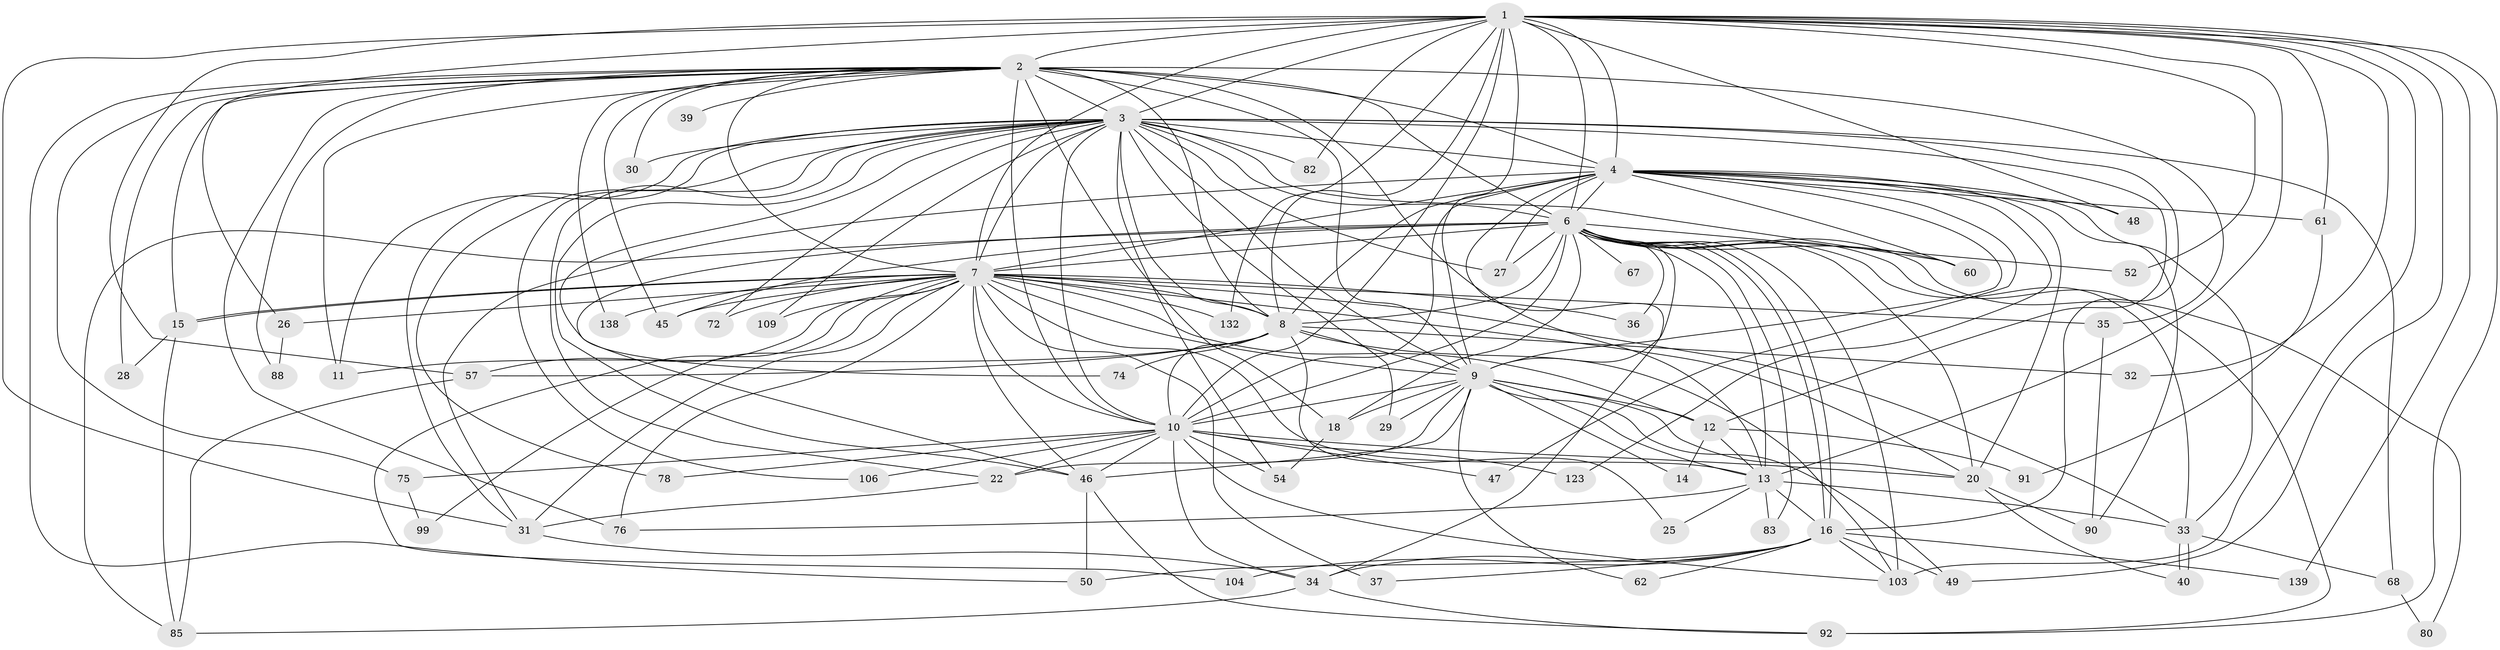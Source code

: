 // original degree distribution, {27: 0.007194244604316547, 21: 0.014388489208633094, 28: 0.007194244604316547, 22: 0.007194244604316547, 18: 0.014388489208633094, 29: 0.007194244604316547, 35: 0.007194244604316547, 23: 0.007194244604316547, 3: 0.2517985611510791, 5: 0.03597122302158273, 10: 0.007194244604316547, 2: 0.539568345323741, 12: 0.007194244604316547, 8: 0.007194244604316547, 6: 0.03597122302158273, 4: 0.04316546762589928}
// Generated by graph-tools (version 1.1) at 2025/14/03/09/25 04:14:04]
// undirected, 69 vertices, 195 edges
graph export_dot {
graph [start="1"]
  node [color=gray90,style=filled];
  1;
  2 [super="+5+58+117"];
  3 [super="+94+21+69+84+116"];
  4;
  6 [super="+105+86+114+24+17+121+44+73"];
  7;
  8;
  9 [super="+59"];
  10;
  11;
  12 [super="+53+43"];
  13 [super="+70+41+23+38+96"];
  14;
  15 [super="+119"];
  16;
  18;
  20 [super="+79+77+89+42"];
  22 [super="+55"];
  25;
  26;
  27 [super="+124"];
  28;
  29;
  30;
  31 [super="+102+66"];
  32;
  33 [super="+56"];
  34 [super="+100+63"];
  35;
  36;
  37;
  39;
  40;
  45 [super="+130"];
  46 [super="+93"];
  47;
  48;
  49 [super="+127"];
  50;
  52;
  54 [super="+113"];
  57 [super="+125"];
  60 [super="+110+118"];
  61;
  62;
  67;
  68;
  72;
  74;
  75;
  76 [super="+131"];
  78;
  80;
  82;
  83;
  85 [super="+95"];
  88;
  90 [super="+111"];
  91;
  92;
  99;
  103 [super="+129+128"];
  104;
  106;
  109;
  123;
  132;
  138;
  139;
  1 -- 2 [weight=5];
  1 -- 3;
  1 -- 4;
  1 -- 6;
  1 -- 7;
  1 -- 8;
  1 -- 9;
  1 -- 10;
  1 -- 13 [weight=2];
  1 -- 26;
  1 -- 31;
  1 -- 32;
  1 -- 48;
  1 -- 49;
  1 -- 52;
  1 -- 61;
  1 -- 82;
  1 -- 92;
  1 -- 132;
  1 -- 139;
  1 -- 57;
  1 -- 103;
  2 -- 3 [weight=2];
  2 -- 4 [weight=2];
  2 -- 6 [weight=3];
  2 -- 7 [weight=4];
  2 -- 8 [weight=4];
  2 -- 9 [weight=2];
  2 -- 10 [weight=2];
  2 -- 11;
  2 -- 13;
  2 -- 35;
  2 -- 39 [weight=2];
  2 -- 45;
  2 -- 50;
  2 -- 88;
  2 -- 76;
  2 -- 15;
  2 -- 75;
  2 -- 138;
  2 -- 18;
  2 -- 28;
  2 -- 30;
  3 -- 4 [weight=3];
  3 -- 6;
  3 -- 7;
  3 -- 8;
  3 -- 9 [weight=3];
  3 -- 10;
  3 -- 12;
  3 -- 22;
  3 -- 29;
  3 -- 60 [weight=3];
  3 -- 68;
  3 -- 72;
  3 -- 74;
  3 -- 78;
  3 -- 106;
  3 -- 109;
  3 -- 54;
  3 -- 31;
  3 -- 46;
  3 -- 82;
  3 -- 27;
  3 -- 30;
  3 -- 11;
  3 -- 16;
  4 -- 6;
  4 -- 7;
  4 -- 8;
  4 -- 9;
  4 -- 10;
  4 -- 33;
  4 -- 47;
  4 -- 48;
  4 -- 61;
  4 -- 123;
  4 -- 20;
  4 -- 90;
  4 -- 60;
  4 -- 31;
  4 -- 34;
  4 -- 27;
  6 -- 7 [weight=4];
  6 -- 8 [weight=2];
  6 -- 9 [weight=3];
  6 -- 10 [weight=2];
  6 -- 16;
  6 -- 16;
  6 -- 18 [weight=3];
  6 -- 27;
  6 -- 33;
  6 -- 36;
  6 -- 45;
  6 -- 60;
  6 -- 80;
  6 -- 13 [weight=2];
  6 -- 92;
  6 -- 46;
  6 -- 67;
  6 -- 83;
  6 -- 52;
  6 -- 85;
  6 -- 20;
  6 -- 103;
  7 -- 8;
  7 -- 9;
  7 -- 10;
  7 -- 15;
  7 -- 15;
  7 -- 26;
  7 -- 31;
  7 -- 35;
  7 -- 36;
  7 -- 37;
  7 -- 46;
  7 -- 57;
  7 -- 72;
  7 -- 76;
  7 -- 99;
  7 -- 104;
  7 -- 109;
  7 -- 132;
  7 -- 138;
  7 -- 45;
  7 -- 20;
  7 -- 33;
  7 -- 13;
  7 -- 12;
  8 -- 9;
  8 -- 10;
  8 -- 11;
  8 -- 25;
  8 -- 32;
  8 -- 57;
  8 -- 74;
  8 -- 103;
  9 -- 10;
  9 -- 12;
  9 -- 14;
  9 -- 20;
  9 -- 22;
  9 -- 29;
  9 -- 46;
  9 -- 49;
  9 -- 62;
  9 -- 13;
  9 -- 18;
  10 -- 20;
  10 -- 34;
  10 -- 47;
  10 -- 54;
  10 -- 75;
  10 -- 78;
  10 -- 106;
  10 -- 123;
  10 -- 22;
  10 -- 103;
  10 -- 46;
  12 -- 14;
  12 -- 91;
  12 -- 13;
  13 -- 25;
  13 -- 16;
  13 -- 83;
  13 -- 76;
  13 -- 33;
  15 -- 28;
  15 -- 85;
  16 -- 37;
  16 -- 50;
  16 -- 62;
  16 -- 103;
  16 -- 104;
  16 -- 139;
  16 -- 49;
  16 -- 34;
  18 -- 54;
  20 -- 40;
  20 -- 90;
  22 -- 31;
  26 -- 88;
  31 -- 34;
  33 -- 40;
  33 -- 40;
  33 -- 68;
  34 -- 92;
  34 -- 85;
  35 -- 90;
  46 -- 50;
  46 -- 92;
  57 -- 85;
  61 -- 91;
  68 -- 80;
  75 -- 99;
}
